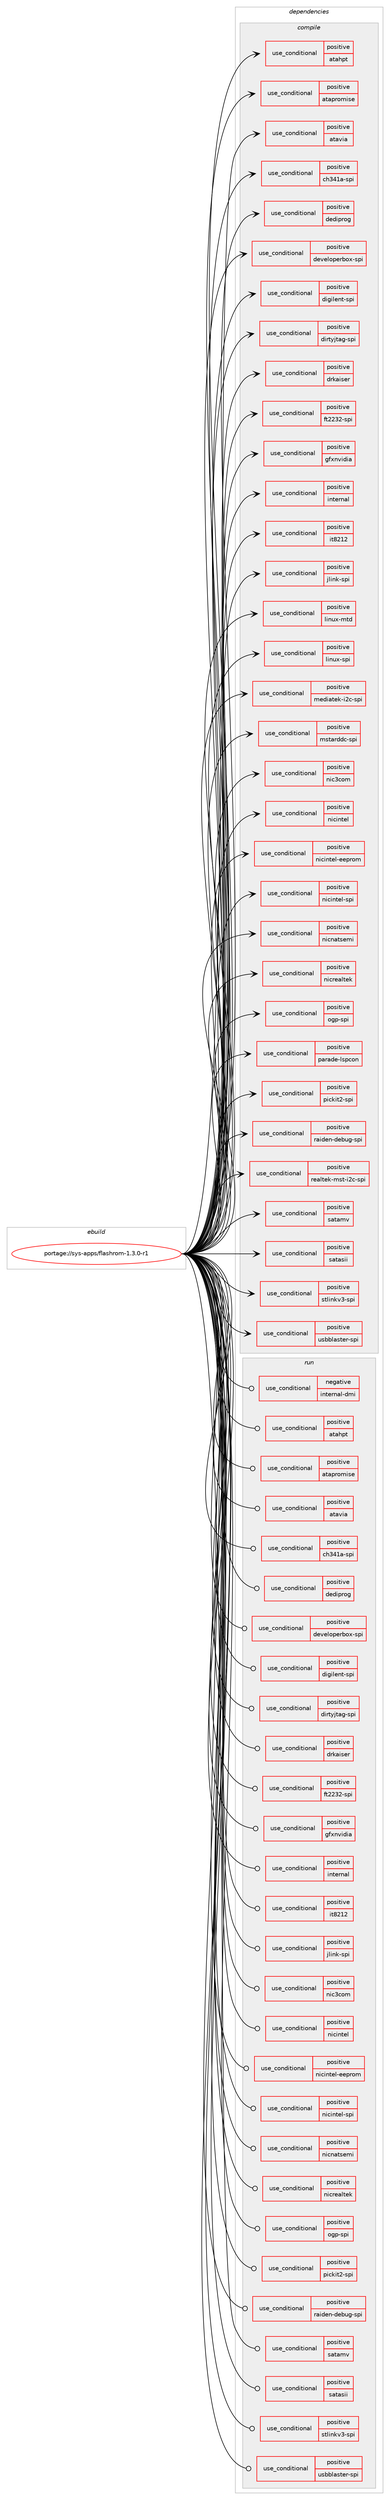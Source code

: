 digraph prolog {

# *************
# Graph options
# *************

newrank=true;
concentrate=true;
compound=true;
graph [rankdir=LR,fontname=Helvetica,fontsize=10,ranksep=1.5];#, ranksep=2.5, nodesep=0.2];
edge  [arrowhead=vee];
node  [fontname=Helvetica,fontsize=10];

# **********
# The ebuild
# **********

subgraph cluster_leftcol {
color=gray;
rank=same;
label=<<i>ebuild</i>>;
id [label="portage://sys-apps/flashrom-1.3.0-r1", color=red, width=4, href="../sys-apps/flashrom-1.3.0-r1.svg"];
}

# ****************
# The dependencies
# ****************

subgraph cluster_midcol {
color=gray;
label=<<i>dependencies</i>>;
subgraph cluster_compile {
fillcolor="#eeeeee";
style=filled;
label=<<i>compile</i>>;
subgraph cond108037 {
dependency210244 [label=<<TABLE BORDER="0" CELLBORDER="1" CELLSPACING="0" CELLPADDING="4"><TR><TD ROWSPAN="3" CELLPADDING="10">use_conditional</TD></TR><TR><TD>positive</TD></TR><TR><TD>atahpt</TD></TR></TABLE>>, shape=none, color=red];
# *** BEGIN UNKNOWN DEPENDENCY TYPE (TODO) ***
# dependency210244 -> package_dependency(portage://sys-apps/flashrom-1.3.0-r1,install,no,sys-apps,pciutils,none,[,,],[],[])
# *** END UNKNOWN DEPENDENCY TYPE (TODO) ***

}
id:e -> dependency210244:w [weight=20,style="solid",arrowhead="vee"];
subgraph cond108038 {
dependency210245 [label=<<TABLE BORDER="0" CELLBORDER="1" CELLSPACING="0" CELLPADDING="4"><TR><TD ROWSPAN="3" CELLPADDING="10">use_conditional</TD></TR><TR><TD>positive</TD></TR><TR><TD>atapromise</TD></TR></TABLE>>, shape=none, color=red];
# *** BEGIN UNKNOWN DEPENDENCY TYPE (TODO) ***
# dependency210245 -> package_dependency(portage://sys-apps/flashrom-1.3.0-r1,install,no,sys-apps,pciutils,none,[,,],[],[])
# *** END UNKNOWN DEPENDENCY TYPE (TODO) ***

}
id:e -> dependency210245:w [weight=20,style="solid",arrowhead="vee"];
subgraph cond108039 {
dependency210246 [label=<<TABLE BORDER="0" CELLBORDER="1" CELLSPACING="0" CELLPADDING="4"><TR><TD ROWSPAN="3" CELLPADDING="10">use_conditional</TD></TR><TR><TD>positive</TD></TR><TR><TD>atavia</TD></TR></TABLE>>, shape=none, color=red];
# *** BEGIN UNKNOWN DEPENDENCY TYPE (TODO) ***
# dependency210246 -> package_dependency(portage://sys-apps/flashrom-1.3.0-r1,install,no,sys-apps,pciutils,none,[,,],[],[])
# *** END UNKNOWN DEPENDENCY TYPE (TODO) ***

}
id:e -> dependency210246:w [weight=20,style="solid",arrowhead="vee"];
subgraph cond108040 {
dependency210247 [label=<<TABLE BORDER="0" CELLBORDER="1" CELLSPACING="0" CELLPADDING="4"><TR><TD ROWSPAN="3" CELLPADDING="10">use_conditional</TD></TR><TR><TD>positive</TD></TR><TR><TD>ch341a-spi</TD></TR></TABLE>>, shape=none, color=red];
# *** BEGIN UNKNOWN DEPENDENCY TYPE (TODO) ***
# dependency210247 -> package_dependency(portage://sys-apps/flashrom-1.3.0-r1,install,no,virtual,libusb,none,[,,],[slot(1)],[])
# *** END UNKNOWN DEPENDENCY TYPE (TODO) ***

}
id:e -> dependency210247:w [weight=20,style="solid",arrowhead="vee"];
subgraph cond108041 {
dependency210248 [label=<<TABLE BORDER="0" CELLBORDER="1" CELLSPACING="0" CELLPADDING="4"><TR><TD ROWSPAN="3" CELLPADDING="10">use_conditional</TD></TR><TR><TD>positive</TD></TR><TR><TD>dediprog</TD></TR></TABLE>>, shape=none, color=red];
# *** BEGIN UNKNOWN DEPENDENCY TYPE (TODO) ***
# dependency210248 -> package_dependency(portage://sys-apps/flashrom-1.3.0-r1,install,no,virtual,libusb,none,[,,],[slot(1)],[])
# *** END UNKNOWN DEPENDENCY TYPE (TODO) ***

}
id:e -> dependency210248:w [weight=20,style="solid",arrowhead="vee"];
subgraph cond108042 {
dependency210249 [label=<<TABLE BORDER="0" CELLBORDER="1" CELLSPACING="0" CELLPADDING="4"><TR><TD ROWSPAN="3" CELLPADDING="10">use_conditional</TD></TR><TR><TD>positive</TD></TR><TR><TD>developerbox-spi</TD></TR></TABLE>>, shape=none, color=red];
# *** BEGIN UNKNOWN DEPENDENCY TYPE (TODO) ***
# dependency210249 -> package_dependency(portage://sys-apps/flashrom-1.3.0-r1,install,no,virtual,libusb,none,[,,],[slot(1)],[])
# *** END UNKNOWN DEPENDENCY TYPE (TODO) ***

}
id:e -> dependency210249:w [weight=20,style="solid",arrowhead="vee"];
subgraph cond108043 {
dependency210250 [label=<<TABLE BORDER="0" CELLBORDER="1" CELLSPACING="0" CELLPADDING="4"><TR><TD ROWSPAN="3" CELLPADDING="10">use_conditional</TD></TR><TR><TD>positive</TD></TR><TR><TD>digilent-spi</TD></TR></TABLE>>, shape=none, color=red];
# *** BEGIN UNKNOWN DEPENDENCY TYPE (TODO) ***
# dependency210250 -> package_dependency(portage://sys-apps/flashrom-1.3.0-r1,install,no,virtual,libusb,none,[,,],[slot(1)],[])
# *** END UNKNOWN DEPENDENCY TYPE (TODO) ***

}
id:e -> dependency210250:w [weight=20,style="solid",arrowhead="vee"];
subgraph cond108044 {
dependency210251 [label=<<TABLE BORDER="0" CELLBORDER="1" CELLSPACING="0" CELLPADDING="4"><TR><TD ROWSPAN="3" CELLPADDING="10">use_conditional</TD></TR><TR><TD>positive</TD></TR><TR><TD>dirtyjtag-spi</TD></TR></TABLE>>, shape=none, color=red];
# *** BEGIN UNKNOWN DEPENDENCY TYPE (TODO) ***
# dependency210251 -> package_dependency(portage://sys-apps/flashrom-1.3.0-r1,install,no,virtual,libusb,none,[,,],[slot(1)],[])
# *** END UNKNOWN DEPENDENCY TYPE (TODO) ***

}
id:e -> dependency210251:w [weight=20,style="solid",arrowhead="vee"];
subgraph cond108045 {
dependency210252 [label=<<TABLE BORDER="0" CELLBORDER="1" CELLSPACING="0" CELLPADDING="4"><TR><TD ROWSPAN="3" CELLPADDING="10">use_conditional</TD></TR><TR><TD>positive</TD></TR><TR><TD>drkaiser</TD></TR></TABLE>>, shape=none, color=red];
# *** BEGIN UNKNOWN DEPENDENCY TYPE (TODO) ***
# dependency210252 -> package_dependency(portage://sys-apps/flashrom-1.3.0-r1,install,no,sys-apps,pciutils,none,[,,],[],[])
# *** END UNKNOWN DEPENDENCY TYPE (TODO) ***

}
id:e -> dependency210252:w [weight=20,style="solid",arrowhead="vee"];
subgraph cond108046 {
dependency210253 [label=<<TABLE BORDER="0" CELLBORDER="1" CELLSPACING="0" CELLPADDING="4"><TR><TD ROWSPAN="3" CELLPADDING="10">use_conditional</TD></TR><TR><TD>positive</TD></TR><TR><TD>ft2232-spi</TD></TR></TABLE>>, shape=none, color=red];
# *** BEGIN UNKNOWN DEPENDENCY TYPE (TODO) ***
# dependency210253 -> package_dependency(portage://sys-apps/flashrom-1.3.0-r1,install,no,dev-embedded,libftdi,none,[,,],[slot(1),equal],[])
# *** END UNKNOWN DEPENDENCY TYPE (TODO) ***

}
id:e -> dependency210253:w [weight=20,style="solid",arrowhead="vee"];
subgraph cond108047 {
dependency210254 [label=<<TABLE BORDER="0" CELLBORDER="1" CELLSPACING="0" CELLPADDING="4"><TR><TD ROWSPAN="3" CELLPADDING="10">use_conditional</TD></TR><TR><TD>positive</TD></TR><TR><TD>gfxnvidia</TD></TR></TABLE>>, shape=none, color=red];
# *** BEGIN UNKNOWN DEPENDENCY TYPE (TODO) ***
# dependency210254 -> package_dependency(portage://sys-apps/flashrom-1.3.0-r1,install,no,sys-apps,pciutils,none,[,,],[],[])
# *** END UNKNOWN DEPENDENCY TYPE (TODO) ***

}
id:e -> dependency210254:w [weight=20,style="solid",arrowhead="vee"];
subgraph cond108048 {
dependency210255 [label=<<TABLE BORDER="0" CELLBORDER="1" CELLSPACING="0" CELLPADDING="4"><TR><TD ROWSPAN="3" CELLPADDING="10">use_conditional</TD></TR><TR><TD>positive</TD></TR><TR><TD>internal</TD></TR></TABLE>>, shape=none, color=red];
# *** BEGIN UNKNOWN DEPENDENCY TYPE (TODO) ***
# dependency210255 -> package_dependency(portage://sys-apps/flashrom-1.3.0-r1,install,no,sys-apps,pciutils,none,[,,],[],[])
# *** END UNKNOWN DEPENDENCY TYPE (TODO) ***

}
id:e -> dependency210255:w [weight=20,style="solid",arrowhead="vee"];
subgraph cond108049 {
dependency210256 [label=<<TABLE BORDER="0" CELLBORDER="1" CELLSPACING="0" CELLPADDING="4"><TR><TD ROWSPAN="3" CELLPADDING="10">use_conditional</TD></TR><TR><TD>positive</TD></TR><TR><TD>it8212</TD></TR></TABLE>>, shape=none, color=red];
# *** BEGIN UNKNOWN DEPENDENCY TYPE (TODO) ***
# dependency210256 -> package_dependency(portage://sys-apps/flashrom-1.3.0-r1,install,no,sys-apps,pciutils,none,[,,],[],[])
# *** END UNKNOWN DEPENDENCY TYPE (TODO) ***

}
id:e -> dependency210256:w [weight=20,style="solid",arrowhead="vee"];
subgraph cond108050 {
dependency210257 [label=<<TABLE BORDER="0" CELLBORDER="1" CELLSPACING="0" CELLPADDING="4"><TR><TD ROWSPAN="3" CELLPADDING="10">use_conditional</TD></TR><TR><TD>positive</TD></TR><TR><TD>jlink-spi</TD></TR></TABLE>>, shape=none, color=red];
# *** BEGIN UNKNOWN DEPENDENCY TYPE (TODO) ***
# dependency210257 -> package_dependency(portage://sys-apps/flashrom-1.3.0-r1,install,no,dev-embedded,libjaylink,none,[,,],[],[])
# *** END UNKNOWN DEPENDENCY TYPE (TODO) ***

}
id:e -> dependency210257:w [weight=20,style="solid",arrowhead="vee"];
subgraph cond108051 {
dependency210258 [label=<<TABLE BORDER="0" CELLBORDER="1" CELLSPACING="0" CELLPADDING="4"><TR><TD ROWSPAN="3" CELLPADDING="10">use_conditional</TD></TR><TR><TD>positive</TD></TR><TR><TD>linux-mtd</TD></TR></TABLE>>, shape=none, color=red];
# *** BEGIN UNKNOWN DEPENDENCY TYPE (TODO) ***
# dependency210258 -> package_dependency(portage://sys-apps/flashrom-1.3.0-r1,install,no,sys-kernel,linux-headers,none,[,,],[],[])
# *** END UNKNOWN DEPENDENCY TYPE (TODO) ***

}
id:e -> dependency210258:w [weight=20,style="solid",arrowhead="vee"];
subgraph cond108052 {
dependency210259 [label=<<TABLE BORDER="0" CELLBORDER="1" CELLSPACING="0" CELLPADDING="4"><TR><TD ROWSPAN="3" CELLPADDING="10">use_conditional</TD></TR><TR><TD>positive</TD></TR><TR><TD>linux-spi</TD></TR></TABLE>>, shape=none, color=red];
# *** BEGIN UNKNOWN DEPENDENCY TYPE (TODO) ***
# dependency210259 -> package_dependency(portage://sys-apps/flashrom-1.3.0-r1,install,no,sys-kernel,linux-headers,none,[,,],[],[])
# *** END UNKNOWN DEPENDENCY TYPE (TODO) ***

}
id:e -> dependency210259:w [weight=20,style="solid",arrowhead="vee"];
subgraph cond108053 {
dependency210260 [label=<<TABLE BORDER="0" CELLBORDER="1" CELLSPACING="0" CELLPADDING="4"><TR><TD ROWSPAN="3" CELLPADDING="10">use_conditional</TD></TR><TR><TD>positive</TD></TR><TR><TD>mediatek-i2c-spi</TD></TR></TABLE>>, shape=none, color=red];
# *** BEGIN UNKNOWN DEPENDENCY TYPE (TODO) ***
# dependency210260 -> package_dependency(portage://sys-apps/flashrom-1.3.0-r1,install,no,sys-kernel,linux-headers,none,[,,],[],[])
# *** END UNKNOWN DEPENDENCY TYPE (TODO) ***

}
id:e -> dependency210260:w [weight=20,style="solid",arrowhead="vee"];
subgraph cond108054 {
dependency210261 [label=<<TABLE BORDER="0" CELLBORDER="1" CELLSPACING="0" CELLPADDING="4"><TR><TD ROWSPAN="3" CELLPADDING="10">use_conditional</TD></TR><TR><TD>positive</TD></TR><TR><TD>mstarddc-spi</TD></TR></TABLE>>, shape=none, color=red];
# *** BEGIN UNKNOWN DEPENDENCY TYPE (TODO) ***
# dependency210261 -> package_dependency(portage://sys-apps/flashrom-1.3.0-r1,install,no,sys-kernel,linux-headers,none,[,,],[],[])
# *** END UNKNOWN DEPENDENCY TYPE (TODO) ***

}
id:e -> dependency210261:w [weight=20,style="solid",arrowhead="vee"];
subgraph cond108055 {
dependency210262 [label=<<TABLE BORDER="0" CELLBORDER="1" CELLSPACING="0" CELLPADDING="4"><TR><TD ROWSPAN="3" CELLPADDING="10">use_conditional</TD></TR><TR><TD>positive</TD></TR><TR><TD>nic3com</TD></TR></TABLE>>, shape=none, color=red];
# *** BEGIN UNKNOWN DEPENDENCY TYPE (TODO) ***
# dependency210262 -> package_dependency(portage://sys-apps/flashrom-1.3.0-r1,install,no,sys-apps,pciutils,none,[,,],[],[])
# *** END UNKNOWN DEPENDENCY TYPE (TODO) ***

}
id:e -> dependency210262:w [weight=20,style="solid",arrowhead="vee"];
subgraph cond108056 {
dependency210263 [label=<<TABLE BORDER="0" CELLBORDER="1" CELLSPACING="0" CELLPADDING="4"><TR><TD ROWSPAN="3" CELLPADDING="10">use_conditional</TD></TR><TR><TD>positive</TD></TR><TR><TD>nicintel</TD></TR></TABLE>>, shape=none, color=red];
# *** BEGIN UNKNOWN DEPENDENCY TYPE (TODO) ***
# dependency210263 -> package_dependency(portage://sys-apps/flashrom-1.3.0-r1,install,no,sys-apps,pciutils,none,[,,],[],[])
# *** END UNKNOWN DEPENDENCY TYPE (TODO) ***

}
id:e -> dependency210263:w [weight=20,style="solid",arrowhead="vee"];
subgraph cond108057 {
dependency210264 [label=<<TABLE BORDER="0" CELLBORDER="1" CELLSPACING="0" CELLPADDING="4"><TR><TD ROWSPAN="3" CELLPADDING="10">use_conditional</TD></TR><TR><TD>positive</TD></TR><TR><TD>nicintel-eeprom</TD></TR></TABLE>>, shape=none, color=red];
# *** BEGIN UNKNOWN DEPENDENCY TYPE (TODO) ***
# dependency210264 -> package_dependency(portage://sys-apps/flashrom-1.3.0-r1,install,no,sys-apps,pciutils,none,[,,],[],[])
# *** END UNKNOWN DEPENDENCY TYPE (TODO) ***

}
id:e -> dependency210264:w [weight=20,style="solid",arrowhead="vee"];
subgraph cond108058 {
dependency210265 [label=<<TABLE BORDER="0" CELLBORDER="1" CELLSPACING="0" CELLPADDING="4"><TR><TD ROWSPAN="3" CELLPADDING="10">use_conditional</TD></TR><TR><TD>positive</TD></TR><TR><TD>nicintel-spi</TD></TR></TABLE>>, shape=none, color=red];
# *** BEGIN UNKNOWN DEPENDENCY TYPE (TODO) ***
# dependency210265 -> package_dependency(portage://sys-apps/flashrom-1.3.0-r1,install,no,sys-apps,pciutils,none,[,,],[],[])
# *** END UNKNOWN DEPENDENCY TYPE (TODO) ***

}
id:e -> dependency210265:w [weight=20,style="solid",arrowhead="vee"];
subgraph cond108059 {
dependency210266 [label=<<TABLE BORDER="0" CELLBORDER="1" CELLSPACING="0" CELLPADDING="4"><TR><TD ROWSPAN="3" CELLPADDING="10">use_conditional</TD></TR><TR><TD>positive</TD></TR><TR><TD>nicnatsemi</TD></TR></TABLE>>, shape=none, color=red];
# *** BEGIN UNKNOWN DEPENDENCY TYPE (TODO) ***
# dependency210266 -> package_dependency(portage://sys-apps/flashrom-1.3.0-r1,install,no,sys-apps,pciutils,none,[,,],[],[])
# *** END UNKNOWN DEPENDENCY TYPE (TODO) ***

}
id:e -> dependency210266:w [weight=20,style="solid",arrowhead="vee"];
subgraph cond108060 {
dependency210267 [label=<<TABLE BORDER="0" CELLBORDER="1" CELLSPACING="0" CELLPADDING="4"><TR><TD ROWSPAN="3" CELLPADDING="10">use_conditional</TD></TR><TR><TD>positive</TD></TR><TR><TD>nicrealtek</TD></TR></TABLE>>, shape=none, color=red];
# *** BEGIN UNKNOWN DEPENDENCY TYPE (TODO) ***
# dependency210267 -> package_dependency(portage://sys-apps/flashrom-1.3.0-r1,install,no,sys-apps,pciutils,none,[,,],[],[])
# *** END UNKNOWN DEPENDENCY TYPE (TODO) ***

}
id:e -> dependency210267:w [weight=20,style="solid",arrowhead="vee"];
subgraph cond108061 {
dependency210268 [label=<<TABLE BORDER="0" CELLBORDER="1" CELLSPACING="0" CELLPADDING="4"><TR><TD ROWSPAN="3" CELLPADDING="10">use_conditional</TD></TR><TR><TD>positive</TD></TR><TR><TD>ogp-spi</TD></TR></TABLE>>, shape=none, color=red];
# *** BEGIN UNKNOWN DEPENDENCY TYPE (TODO) ***
# dependency210268 -> package_dependency(portage://sys-apps/flashrom-1.3.0-r1,install,no,sys-apps,pciutils,none,[,,],[],[])
# *** END UNKNOWN DEPENDENCY TYPE (TODO) ***

}
id:e -> dependency210268:w [weight=20,style="solid",arrowhead="vee"];
subgraph cond108062 {
dependency210269 [label=<<TABLE BORDER="0" CELLBORDER="1" CELLSPACING="0" CELLPADDING="4"><TR><TD ROWSPAN="3" CELLPADDING="10">use_conditional</TD></TR><TR><TD>positive</TD></TR><TR><TD>parade-lspcon</TD></TR></TABLE>>, shape=none, color=red];
# *** BEGIN UNKNOWN DEPENDENCY TYPE (TODO) ***
# dependency210269 -> package_dependency(portage://sys-apps/flashrom-1.3.0-r1,install,no,sys-kernel,linux-headers,none,[,,],[],[])
# *** END UNKNOWN DEPENDENCY TYPE (TODO) ***

}
id:e -> dependency210269:w [weight=20,style="solid",arrowhead="vee"];
subgraph cond108063 {
dependency210270 [label=<<TABLE BORDER="0" CELLBORDER="1" CELLSPACING="0" CELLPADDING="4"><TR><TD ROWSPAN="3" CELLPADDING="10">use_conditional</TD></TR><TR><TD>positive</TD></TR><TR><TD>pickit2-spi</TD></TR></TABLE>>, shape=none, color=red];
# *** BEGIN UNKNOWN DEPENDENCY TYPE (TODO) ***
# dependency210270 -> package_dependency(portage://sys-apps/flashrom-1.3.0-r1,install,no,virtual,libusb,none,[,,],[slot(1)],[])
# *** END UNKNOWN DEPENDENCY TYPE (TODO) ***

}
id:e -> dependency210270:w [weight=20,style="solid",arrowhead="vee"];
subgraph cond108064 {
dependency210271 [label=<<TABLE BORDER="0" CELLBORDER="1" CELLSPACING="0" CELLPADDING="4"><TR><TD ROWSPAN="3" CELLPADDING="10">use_conditional</TD></TR><TR><TD>positive</TD></TR><TR><TD>raiden-debug-spi</TD></TR></TABLE>>, shape=none, color=red];
# *** BEGIN UNKNOWN DEPENDENCY TYPE (TODO) ***
# dependency210271 -> package_dependency(portage://sys-apps/flashrom-1.3.0-r1,install,no,virtual,libusb,none,[,,],[slot(1)],[])
# *** END UNKNOWN DEPENDENCY TYPE (TODO) ***

}
id:e -> dependency210271:w [weight=20,style="solid",arrowhead="vee"];
subgraph cond108065 {
dependency210272 [label=<<TABLE BORDER="0" CELLBORDER="1" CELLSPACING="0" CELLPADDING="4"><TR><TD ROWSPAN="3" CELLPADDING="10">use_conditional</TD></TR><TR><TD>positive</TD></TR><TR><TD>realtek-mst-i2c-spi</TD></TR></TABLE>>, shape=none, color=red];
# *** BEGIN UNKNOWN DEPENDENCY TYPE (TODO) ***
# dependency210272 -> package_dependency(portage://sys-apps/flashrom-1.3.0-r1,install,no,sys-kernel,linux-headers,none,[,,],[],[])
# *** END UNKNOWN DEPENDENCY TYPE (TODO) ***

}
id:e -> dependency210272:w [weight=20,style="solid",arrowhead="vee"];
subgraph cond108066 {
dependency210273 [label=<<TABLE BORDER="0" CELLBORDER="1" CELLSPACING="0" CELLPADDING="4"><TR><TD ROWSPAN="3" CELLPADDING="10">use_conditional</TD></TR><TR><TD>positive</TD></TR><TR><TD>satamv</TD></TR></TABLE>>, shape=none, color=red];
# *** BEGIN UNKNOWN DEPENDENCY TYPE (TODO) ***
# dependency210273 -> package_dependency(portage://sys-apps/flashrom-1.3.0-r1,install,no,sys-apps,pciutils,none,[,,],[],[])
# *** END UNKNOWN DEPENDENCY TYPE (TODO) ***

}
id:e -> dependency210273:w [weight=20,style="solid",arrowhead="vee"];
subgraph cond108067 {
dependency210274 [label=<<TABLE BORDER="0" CELLBORDER="1" CELLSPACING="0" CELLPADDING="4"><TR><TD ROWSPAN="3" CELLPADDING="10">use_conditional</TD></TR><TR><TD>positive</TD></TR><TR><TD>satasii</TD></TR></TABLE>>, shape=none, color=red];
# *** BEGIN UNKNOWN DEPENDENCY TYPE (TODO) ***
# dependency210274 -> package_dependency(portage://sys-apps/flashrom-1.3.0-r1,install,no,sys-apps,pciutils,none,[,,],[],[])
# *** END UNKNOWN DEPENDENCY TYPE (TODO) ***

}
id:e -> dependency210274:w [weight=20,style="solid",arrowhead="vee"];
subgraph cond108068 {
dependency210275 [label=<<TABLE BORDER="0" CELLBORDER="1" CELLSPACING="0" CELLPADDING="4"><TR><TD ROWSPAN="3" CELLPADDING="10">use_conditional</TD></TR><TR><TD>positive</TD></TR><TR><TD>stlinkv3-spi</TD></TR></TABLE>>, shape=none, color=red];
# *** BEGIN UNKNOWN DEPENDENCY TYPE (TODO) ***
# dependency210275 -> package_dependency(portage://sys-apps/flashrom-1.3.0-r1,install,no,virtual,libusb,none,[,,],[slot(1)],[])
# *** END UNKNOWN DEPENDENCY TYPE (TODO) ***

}
id:e -> dependency210275:w [weight=20,style="solid",arrowhead="vee"];
subgraph cond108069 {
dependency210276 [label=<<TABLE BORDER="0" CELLBORDER="1" CELLSPACING="0" CELLPADDING="4"><TR><TD ROWSPAN="3" CELLPADDING="10">use_conditional</TD></TR><TR><TD>positive</TD></TR><TR><TD>usbblaster-spi</TD></TR></TABLE>>, shape=none, color=red];
# *** BEGIN UNKNOWN DEPENDENCY TYPE (TODO) ***
# dependency210276 -> package_dependency(portage://sys-apps/flashrom-1.3.0-r1,install,no,dev-embedded,libftdi,none,[,,],[slot(1),equal],[])
# *** END UNKNOWN DEPENDENCY TYPE (TODO) ***

}
id:e -> dependency210276:w [weight=20,style="solid",arrowhead="vee"];
# *** BEGIN UNKNOWN DEPENDENCY TYPE (TODO) ***
# id -> package_dependency(portage://sys-apps/flashrom-1.3.0-r1,install,no,sys-apps,diffutils,none,[,,],[],[])
# *** END UNKNOWN DEPENDENCY TYPE (TODO) ***

}
subgraph cluster_compileandrun {
fillcolor="#eeeeee";
style=filled;
label=<<i>compile and run</i>>;
}
subgraph cluster_run {
fillcolor="#eeeeee";
style=filled;
label=<<i>run</i>>;
subgraph cond108070 {
dependency210277 [label=<<TABLE BORDER="0" CELLBORDER="1" CELLSPACING="0" CELLPADDING="4"><TR><TD ROWSPAN="3" CELLPADDING="10">use_conditional</TD></TR><TR><TD>negative</TD></TR><TR><TD>internal-dmi</TD></TR></TABLE>>, shape=none, color=red];
# *** BEGIN UNKNOWN DEPENDENCY TYPE (TODO) ***
# dependency210277 -> package_dependency(portage://sys-apps/flashrom-1.3.0-r1,run,no,sys-apps,dmidecode,none,[,,],[],[])
# *** END UNKNOWN DEPENDENCY TYPE (TODO) ***

}
id:e -> dependency210277:w [weight=20,style="solid",arrowhead="odot"];
subgraph cond108071 {
dependency210278 [label=<<TABLE BORDER="0" CELLBORDER="1" CELLSPACING="0" CELLPADDING="4"><TR><TD ROWSPAN="3" CELLPADDING="10">use_conditional</TD></TR><TR><TD>positive</TD></TR><TR><TD>atahpt</TD></TR></TABLE>>, shape=none, color=red];
# *** BEGIN UNKNOWN DEPENDENCY TYPE (TODO) ***
# dependency210278 -> package_dependency(portage://sys-apps/flashrom-1.3.0-r1,run,no,sys-apps,pciutils,none,[,,],[],[])
# *** END UNKNOWN DEPENDENCY TYPE (TODO) ***

}
id:e -> dependency210278:w [weight=20,style="solid",arrowhead="odot"];
subgraph cond108072 {
dependency210279 [label=<<TABLE BORDER="0" CELLBORDER="1" CELLSPACING="0" CELLPADDING="4"><TR><TD ROWSPAN="3" CELLPADDING="10">use_conditional</TD></TR><TR><TD>positive</TD></TR><TR><TD>atapromise</TD></TR></TABLE>>, shape=none, color=red];
# *** BEGIN UNKNOWN DEPENDENCY TYPE (TODO) ***
# dependency210279 -> package_dependency(portage://sys-apps/flashrom-1.3.0-r1,run,no,sys-apps,pciutils,none,[,,],[],[])
# *** END UNKNOWN DEPENDENCY TYPE (TODO) ***

}
id:e -> dependency210279:w [weight=20,style="solid",arrowhead="odot"];
subgraph cond108073 {
dependency210280 [label=<<TABLE BORDER="0" CELLBORDER="1" CELLSPACING="0" CELLPADDING="4"><TR><TD ROWSPAN="3" CELLPADDING="10">use_conditional</TD></TR><TR><TD>positive</TD></TR><TR><TD>atavia</TD></TR></TABLE>>, shape=none, color=red];
# *** BEGIN UNKNOWN DEPENDENCY TYPE (TODO) ***
# dependency210280 -> package_dependency(portage://sys-apps/flashrom-1.3.0-r1,run,no,sys-apps,pciutils,none,[,,],[],[])
# *** END UNKNOWN DEPENDENCY TYPE (TODO) ***

}
id:e -> dependency210280:w [weight=20,style="solid",arrowhead="odot"];
subgraph cond108074 {
dependency210281 [label=<<TABLE BORDER="0" CELLBORDER="1" CELLSPACING="0" CELLPADDING="4"><TR><TD ROWSPAN="3" CELLPADDING="10">use_conditional</TD></TR><TR><TD>positive</TD></TR><TR><TD>ch341a-spi</TD></TR></TABLE>>, shape=none, color=red];
# *** BEGIN UNKNOWN DEPENDENCY TYPE (TODO) ***
# dependency210281 -> package_dependency(portage://sys-apps/flashrom-1.3.0-r1,run,no,virtual,libusb,none,[,,],[slot(1)],[])
# *** END UNKNOWN DEPENDENCY TYPE (TODO) ***

}
id:e -> dependency210281:w [weight=20,style="solid",arrowhead="odot"];
subgraph cond108075 {
dependency210282 [label=<<TABLE BORDER="0" CELLBORDER="1" CELLSPACING="0" CELLPADDING="4"><TR><TD ROWSPAN="3" CELLPADDING="10">use_conditional</TD></TR><TR><TD>positive</TD></TR><TR><TD>dediprog</TD></TR></TABLE>>, shape=none, color=red];
# *** BEGIN UNKNOWN DEPENDENCY TYPE (TODO) ***
# dependency210282 -> package_dependency(portage://sys-apps/flashrom-1.3.0-r1,run,no,virtual,libusb,none,[,,],[slot(1)],[])
# *** END UNKNOWN DEPENDENCY TYPE (TODO) ***

}
id:e -> dependency210282:w [weight=20,style="solid",arrowhead="odot"];
subgraph cond108076 {
dependency210283 [label=<<TABLE BORDER="0" CELLBORDER="1" CELLSPACING="0" CELLPADDING="4"><TR><TD ROWSPAN="3" CELLPADDING="10">use_conditional</TD></TR><TR><TD>positive</TD></TR><TR><TD>developerbox-spi</TD></TR></TABLE>>, shape=none, color=red];
# *** BEGIN UNKNOWN DEPENDENCY TYPE (TODO) ***
# dependency210283 -> package_dependency(portage://sys-apps/flashrom-1.3.0-r1,run,no,virtual,libusb,none,[,,],[slot(1)],[])
# *** END UNKNOWN DEPENDENCY TYPE (TODO) ***

}
id:e -> dependency210283:w [weight=20,style="solid",arrowhead="odot"];
subgraph cond108077 {
dependency210284 [label=<<TABLE BORDER="0" CELLBORDER="1" CELLSPACING="0" CELLPADDING="4"><TR><TD ROWSPAN="3" CELLPADDING="10">use_conditional</TD></TR><TR><TD>positive</TD></TR><TR><TD>digilent-spi</TD></TR></TABLE>>, shape=none, color=red];
# *** BEGIN UNKNOWN DEPENDENCY TYPE (TODO) ***
# dependency210284 -> package_dependency(portage://sys-apps/flashrom-1.3.0-r1,run,no,virtual,libusb,none,[,,],[slot(1)],[])
# *** END UNKNOWN DEPENDENCY TYPE (TODO) ***

}
id:e -> dependency210284:w [weight=20,style="solid",arrowhead="odot"];
subgraph cond108078 {
dependency210285 [label=<<TABLE BORDER="0" CELLBORDER="1" CELLSPACING="0" CELLPADDING="4"><TR><TD ROWSPAN="3" CELLPADDING="10">use_conditional</TD></TR><TR><TD>positive</TD></TR><TR><TD>dirtyjtag-spi</TD></TR></TABLE>>, shape=none, color=red];
# *** BEGIN UNKNOWN DEPENDENCY TYPE (TODO) ***
# dependency210285 -> package_dependency(portage://sys-apps/flashrom-1.3.0-r1,run,no,virtual,libusb,none,[,,],[slot(1)],[])
# *** END UNKNOWN DEPENDENCY TYPE (TODO) ***

}
id:e -> dependency210285:w [weight=20,style="solid",arrowhead="odot"];
subgraph cond108079 {
dependency210286 [label=<<TABLE BORDER="0" CELLBORDER="1" CELLSPACING="0" CELLPADDING="4"><TR><TD ROWSPAN="3" CELLPADDING="10">use_conditional</TD></TR><TR><TD>positive</TD></TR><TR><TD>drkaiser</TD></TR></TABLE>>, shape=none, color=red];
# *** BEGIN UNKNOWN DEPENDENCY TYPE (TODO) ***
# dependency210286 -> package_dependency(portage://sys-apps/flashrom-1.3.0-r1,run,no,sys-apps,pciutils,none,[,,],[],[])
# *** END UNKNOWN DEPENDENCY TYPE (TODO) ***

}
id:e -> dependency210286:w [weight=20,style="solid",arrowhead="odot"];
subgraph cond108080 {
dependency210287 [label=<<TABLE BORDER="0" CELLBORDER="1" CELLSPACING="0" CELLPADDING="4"><TR><TD ROWSPAN="3" CELLPADDING="10">use_conditional</TD></TR><TR><TD>positive</TD></TR><TR><TD>ft2232-spi</TD></TR></TABLE>>, shape=none, color=red];
# *** BEGIN UNKNOWN DEPENDENCY TYPE (TODO) ***
# dependency210287 -> package_dependency(portage://sys-apps/flashrom-1.3.0-r1,run,no,dev-embedded,libftdi,none,[,,],[slot(1),equal],[])
# *** END UNKNOWN DEPENDENCY TYPE (TODO) ***

}
id:e -> dependency210287:w [weight=20,style="solid",arrowhead="odot"];
subgraph cond108081 {
dependency210288 [label=<<TABLE BORDER="0" CELLBORDER="1" CELLSPACING="0" CELLPADDING="4"><TR><TD ROWSPAN="3" CELLPADDING="10">use_conditional</TD></TR><TR><TD>positive</TD></TR><TR><TD>gfxnvidia</TD></TR></TABLE>>, shape=none, color=red];
# *** BEGIN UNKNOWN DEPENDENCY TYPE (TODO) ***
# dependency210288 -> package_dependency(portage://sys-apps/flashrom-1.3.0-r1,run,no,sys-apps,pciutils,none,[,,],[],[])
# *** END UNKNOWN DEPENDENCY TYPE (TODO) ***

}
id:e -> dependency210288:w [weight=20,style="solid",arrowhead="odot"];
subgraph cond108082 {
dependency210289 [label=<<TABLE BORDER="0" CELLBORDER="1" CELLSPACING="0" CELLPADDING="4"><TR><TD ROWSPAN="3" CELLPADDING="10">use_conditional</TD></TR><TR><TD>positive</TD></TR><TR><TD>internal</TD></TR></TABLE>>, shape=none, color=red];
# *** BEGIN UNKNOWN DEPENDENCY TYPE (TODO) ***
# dependency210289 -> package_dependency(portage://sys-apps/flashrom-1.3.0-r1,run,no,sys-apps,pciutils,none,[,,],[],[])
# *** END UNKNOWN DEPENDENCY TYPE (TODO) ***

}
id:e -> dependency210289:w [weight=20,style="solid",arrowhead="odot"];
subgraph cond108083 {
dependency210290 [label=<<TABLE BORDER="0" CELLBORDER="1" CELLSPACING="0" CELLPADDING="4"><TR><TD ROWSPAN="3" CELLPADDING="10">use_conditional</TD></TR><TR><TD>positive</TD></TR><TR><TD>it8212</TD></TR></TABLE>>, shape=none, color=red];
# *** BEGIN UNKNOWN DEPENDENCY TYPE (TODO) ***
# dependency210290 -> package_dependency(portage://sys-apps/flashrom-1.3.0-r1,run,no,sys-apps,pciutils,none,[,,],[],[])
# *** END UNKNOWN DEPENDENCY TYPE (TODO) ***

}
id:e -> dependency210290:w [weight=20,style="solid",arrowhead="odot"];
subgraph cond108084 {
dependency210291 [label=<<TABLE BORDER="0" CELLBORDER="1" CELLSPACING="0" CELLPADDING="4"><TR><TD ROWSPAN="3" CELLPADDING="10">use_conditional</TD></TR><TR><TD>positive</TD></TR><TR><TD>jlink-spi</TD></TR></TABLE>>, shape=none, color=red];
# *** BEGIN UNKNOWN DEPENDENCY TYPE (TODO) ***
# dependency210291 -> package_dependency(portage://sys-apps/flashrom-1.3.0-r1,run,no,dev-embedded,libjaylink,none,[,,],[],[])
# *** END UNKNOWN DEPENDENCY TYPE (TODO) ***

}
id:e -> dependency210291:w [weight=20,style="solid",arrowhead="odot"];
subgraph cond108085 {
dependency210292 [label=<<TABLE BORDER="0" CELLBORDER="1" CELLSPACING="0" CELLPADDING="4"><TR><TD ROWSPAN="3" CELLPADDING="10">use_conditional</TD></TR><TR><TD>positive</TD></TR><TR><TD>nic3com</TD></TR></TABLE>>, shape=none, color=red];
# *** BEGIN UNKNOWN DEPENDENCY TYPE (TODO) ***
# dependency210292 -> package_dependency(portage://sys-apps/flashrom-1.3.0-r1,run,no,sys-apps,pciutils,none,[,,],[],[])
# *** END UNKNOWN DEPENDENCY TYPE (TODO) ***

}
id:e -> dependency210292:w [weight=20,style="solid",arrowhead="odot"];
subgraph cond108086 {
dependency210293 [label=<<TABLE BORDER="0" CELLBORDER="1" CELLSPACING="0" CELLPADDING="4"><TR><TD ROWSPAN="3" CELLPADDING="10">use_conditional</TD></TR><TR><TD>positive</TD></TR><TR><TD>nicintel</TD></TR></TABLE>>, shape=none, color=red];
# *** BEGIN UNKNOWN DEPENDENCY TYPE (TODO) ***
# dependency210293 -> package_dependency(portage://sys-apps/flashrom-1.3.0-r1,run,no,sys-apps,pciutils,none,[,,],[],[])
# *** END UNKNOWN DEPENDENCY TYPE (TODO) ***

}
id:e -> dependency210293:w [weight=20,style="solid",arrowhead="odot"];
subgraph cond108087 {
dependency210294 [label=<<TABLE BORDER="0" CELLBORDER="1" CELLSPACING="0" CELLPADDING="4"><TR><TD ROWSPAN="3" CELLPADDING="10">use_conditional</TD></TR><TR><TD>positive</TD></TR><TR><TD>nicintel-eeprom</TD></TR></TABLE>>, shape=none, color=red];
# *** BEGIN UNKNOWN DEPENDENCY TYPE (TODO) ***
# dependency210294 -> package_dependency(portage://sys-apps/flashrom-1.3.0-r1,run,no,sys-apps,pciutils,none,[,,],[],[])
# *** END UNKNOWN DEPENDENCY TYPE (TODO) ***

}
id:e -> dependency210294:w [weight=20,style="solid",arrowhead="odot"];
subgraph cond108088 {
dependency210295 [label=<<TABLE BORDER="0" CELLBORDER="1" CELLSPACING="0" CELLPADDING="4"><TR><TD ROWSPAN="3" CELLPADDING="10">use_conditional</TD></TR><TR><TD>positive</TD></TR><TR><TD>nicintel-spi</TD></TR></TABLE>>, shape=none, color=red];
# *** BEGIN UNKNOWN DEPENDENCY TYPE (TODO) ***
# dependency210295 -> package_dependency(portage://sys-apps/flashrom-1.3.0-r1,run,no,sys-apps,pciutils,none,[,,],[],[])
# *** END UNKNOWN DEPENDENCY TYPE (TODO) ***

}
id:e -> dependency210295:w [weight=20,style="solid",arrowhead="odot"];
subgraph cond108089 {
dependency210296 [label=<<TABLE BORDER="0" CELLBORDER="1" CELLSPACING="0" CELLPADDING="4"><TR><TD ROWSPAN="3" CELLPADDING="10">use_conditional</TD></TR><TR><TD>positive</TD></TR><TR><TD>nicnatsemi</TD></TR></TABLE>>, shape=none, color=red];
# *** BEGIN UNKNOWN DEPENDENCY TYPE (TODO) ***
# dependency210296 -> package_dependency(portage://sys-apps/flashrom-1.3.0-r1,run,no,sys-apps,pciutils,none,[,,],[],[])
# *** END UNKNOWN DEPENDENCY TYPE (TODO) ***

}
id:e -> dependency210296:w [weight=20,style="solid",arrowhead="odot"];
subgraph cond108090 {
dependency210297 [label=<<TABLE BORDER="0" CELLBORDER="1" CELLSPACING="0" CELLPADDING="4"><TR><TD ROWSPAN="3" CELLPADDING="10">use_conditional</TD></TR><TR><TD>positive</TD></TR><TR><TD>nicrealtek</TD></TR></TABLE>>, shape=none, color=red];
# *** BEGIN UNKNOWN DEPENDENCY TYPE (TODO) ***
# dependency210297 -> package_dependency(portage://sys-apps/flashrom-1.3.0-r1,run,no,sys-apps,pciutils,none,[,,],[],[])
# *** END UNKNOWN DEPENDENCY TYPE (TODO) ***

}
id:e -> dependency210297:w [weight=20,style="solid",arrowhead="odot"];
subgraph cond108091 {
dependency210298 [label=<<TABLE BORDER="0" CELLBORDER="1" CELLSPACING="0" CELLPADDING="4"><TR><TD ROWSPAN="3" CELLPADDING="10">use_conditional</TD></TR><TR><TD>positive</TD></TR><TR><TD>ogp-spi</TD></TR></TABLE>>, shape=none, color=red];
# *** BEGIN UNKNOWN DEPENDENCY TYPE (TODO) ***
# dependency210298 -> package_dependency(portage://sys-apps/flashrom-1.3.0-r1,run,no,sys-apps,pciutils,none,[,,],[],[])
# *** END UNKNOWN DEPENDENCY TYPE (TODO) ***

}
id:e -> dependency210298:w [weight=20,style="solid",arrowhead="odot"];
subgraph cond108092 {
dependency210299 [label=<<TABLE BORDER="0" CELLBORDER="1" CELLSPACING="0" CELLPADDING="4"><TR><TD ROWSPAN="3" CELLPADDING="10">use_conditional</TD></TR><TR><TD>positive</TD></TR><TR><TD>pickit2-spi</TD></TR></TABLE>>, shape=none, color=red];
# *** BEGIN UNKNOWN DEPENDENCY TYPE (TODO) ***
# dependency210299 -> package_dependency(portage://sys-apps/flashrom-1.3.0-r1,run,no,virtual,libusb,none,[,,],[slot(1)],[])
# *** END UNKNOWN DEPENDENCY TYPE (TODO) ***

}
id:e -> dependency210299:w [weight=20,style="solid",arrowhead="odot"];
subgraph cond108093 {
dependency210300 [label=<<TABLE BORDER="0" CELLBORDER="1" CELLSPACING="0" CELLPADDING="4"><TR><TD ROWSPAN="3" CELLPADDING="10">use_conditional</TD></TR><TR><TD>positive</TD></TR><TR><TD>raiden-debug-spi</TD></TR></TABLE>>, shape=none, color=red];
# *** BEGIN UNKNOWN DEPENDENCY TYPE (TODO) ***
# dependency210300 -> package_dependency(portage://sys-apps/flashrom-1.3.0-r1,run,no,virtual,libusb,none,[,,],[slot(1)],[])
# *** END UNKNOWN DEPENDENCY TYPE (TODO) ***

}
id:e -> dependency210300:w [weight=20,style="solid",arrowhead="odot"];
subgraph cond108094 {
dependency210301 [label=<<TABLE BORDER="0" CELLBORDER="1" CELLSPACING="0" CELLPADDING="4"><TR><TD ROWSPAN="3" CELLPADDING="10">use_conditional</TD></TR><TR><TD>positive</TD></TR><TR><TD>satamv</TD></TR></TABLE>>, shape=none, color=red];
# *** BEGIN UNKNOWN DEPENDENCY TYPE (TODO) ***
# dependency210301 -> package_dependency(portage://sys-apps/flashrom-1.3.0-r1,run,no,sys-apps,pciutils,none,[,,],[],[])
# *** END UNKNOWN DEPENDENCY TYPE (TODO) ***

}
id:e -> dependency210301:w [weight=20,style="solid",arrowhead="odot"];
subgraph cond108095 {
dependency210302 [label=<<TABLE BORDER="0" CELLBORDER="1" CELLSPACING="0" CELLPADDING="4"><TR><TD ROWSPAN="3" CELLPADDING="10">use_conditional</TD></TR><TR><TD>positive</TD></TR><TR><TD>satasii</TD></TR></TABLE>>, shape=none, color=red];
# *** BEGIN UNKNOWN DEPENDENCY TYPE (TODO) ***
# dependency210302 -> package_dependency(portage://sys-apps/flashrom-1.3.0-r1,run,no,sys-apps,pciutils,none,[,,],[],[])
# *** END UNKNOWN DEPENDENCY TYPE (TODO) ***

}
id:e -> dependency210302:w [weight=20,style="solid",arrowhead="odot"];
subgraph cond108096 {
dependency210303 [label=<<TABLE BORDER="0" CELLBORDER="1" CELLSPACING="0" CELLPADDING="4"><TR><TD ROWSPAN="3" CELLPADDING="10">use_conditional</TD></TR><TR><TD>positive</TD></TR><TR><TD>stlinkv3-spi</TD></TR></TABLE>>, shape=none, color=red];
# *** BEGIN UNKNOWN DEPENDENCY TYPE (TODO) ***
# dependency210303 -> package_dependency(portage://sys-apps/flashrom-1.3.0-r1,run,no,virtual,libusb,none,[,,],[slot(1)],[])
# *** END UNKNOWN DEPENDENCY TYPE (TODO) ***

}
id:e -> dependency210303:w [weight=20,style="solid",arrowhead="odot"];
subgraph cond108097 {
dependency210304 [label=<<TABLE BORDER="0" CELLBORDER="1" CELLSPACING="0" CELLPADDING="4"><TR><TD ROWSPAN="3" CELLPADDING="10">use_conditional</TD></TR><TR><TD>positive</TD></TR><TR><TD>usbblaster-spi</TD></TR></TABLE>>, shape=none, color=red];
# *** BEGIN UNKNOWN DEPENDENCY TYPE (TODO) ***
# dependency210304 -> package_dependency(portage://sys-apps/flashrom-1.3.0-r1,run,no,dev-embedded,libftdi,none,[,,],[slot(1),equal],[])
# *** END UNKNOWN DEPENDENCY TYPE (TODO) ***

}
id:e -> dependency210304:w [weight=20,style="solid",arrowhead="odot"];
}
}

# **************
# The candidates
# **************

subgraph cluster_choices {
rank=same;
color=gray;
label=<<i>candidates</i>>;

}

}
